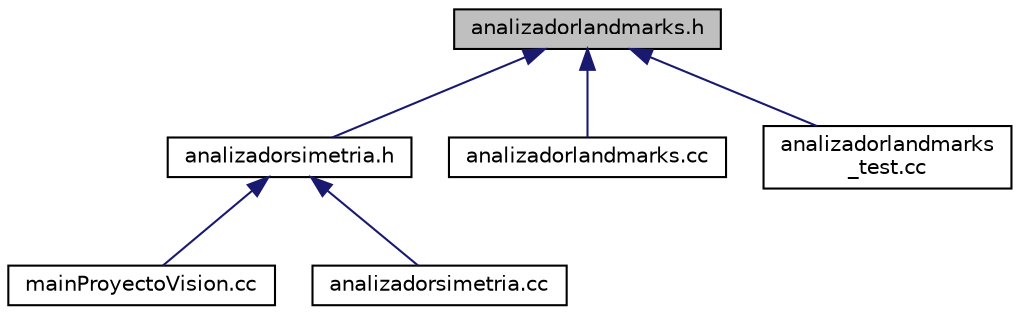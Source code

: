 digraph "analizadorlandmarks.h"
{
 // LATEX_PDF_SIZE
  edge [fontname="Helvetica",fontsize="10",labelfontname="Helvetica",labelfontsize="10"];
  node [fontname="Helvetica",fontsize="10",shape=record];
  Node1 [label="analizadorlandmarks.h",height=0.2,width=0.4,color="black", fillcolor="grey75", style="filled", fontcolor="black",tooltip="Archivo de cabecera de la clase AnalizadorLandmarks."];
  Node1 -> Node2 [dir="back",color="midnightblue",fontsize="10",style="solid",fontname="Helvetica"];
  Node2 [label="analizadorsimetria.h",height=0.2,width=0.4,color="black", fillcolor="white", style="filled",URL="$analizadorsimetria_8h.html",tooltip="Archivo de cabecera de la clase base del proyecto."];
  Node2 -> Node3 [dir="back",color="midnightblue",fontsize="10",style="solid",fontname="Helvetica"];
  Node3 [label="mainProyectoVision.cc",height=0.2,width=0.4,color="black", fillcolor="white", style="filled",URL="$main_proyecto_vision_8cc.html",tooltip="Archivo con un programa ejemplificando el uso de la clase AnalizadorSimetria."];
  Node2 -> Node4 [dir="back",color="midnightblue",fontsize="10",style="solid",fontname="Helvetica"];
  Node4 [label="analizadorsimetria.cc",height=0.2,width=0.4,color="black", fillcolor="white", style="filled",URL="$analizadorsimetria_8cc.html",tooltip=" "];
  Node1 -> Node5 [dir="back",color="midnightblue",fontsize="10",style="solid",fontname="Helvetica"];
  Node5 [label="analizadorlandmarks.cc",height=0.2,width=0.4,color="black", fillcolor="white", style="filled",URL="$analizadorlandmarks_8cc.html",tooltip="Implementacion de la clase AnalizadorLandmarks."];
  Node1 -> Node6 [dir="back",color="midnightblue",fontsize="10",style="solid",fontname="Helvetica"];
  Node6 [label="analizadorlandmarks\l_test.cc",height=0.2,width=0.4,color="black", fillcolor="white", style="filled",URL="$.html",tooltip=" "];
}
